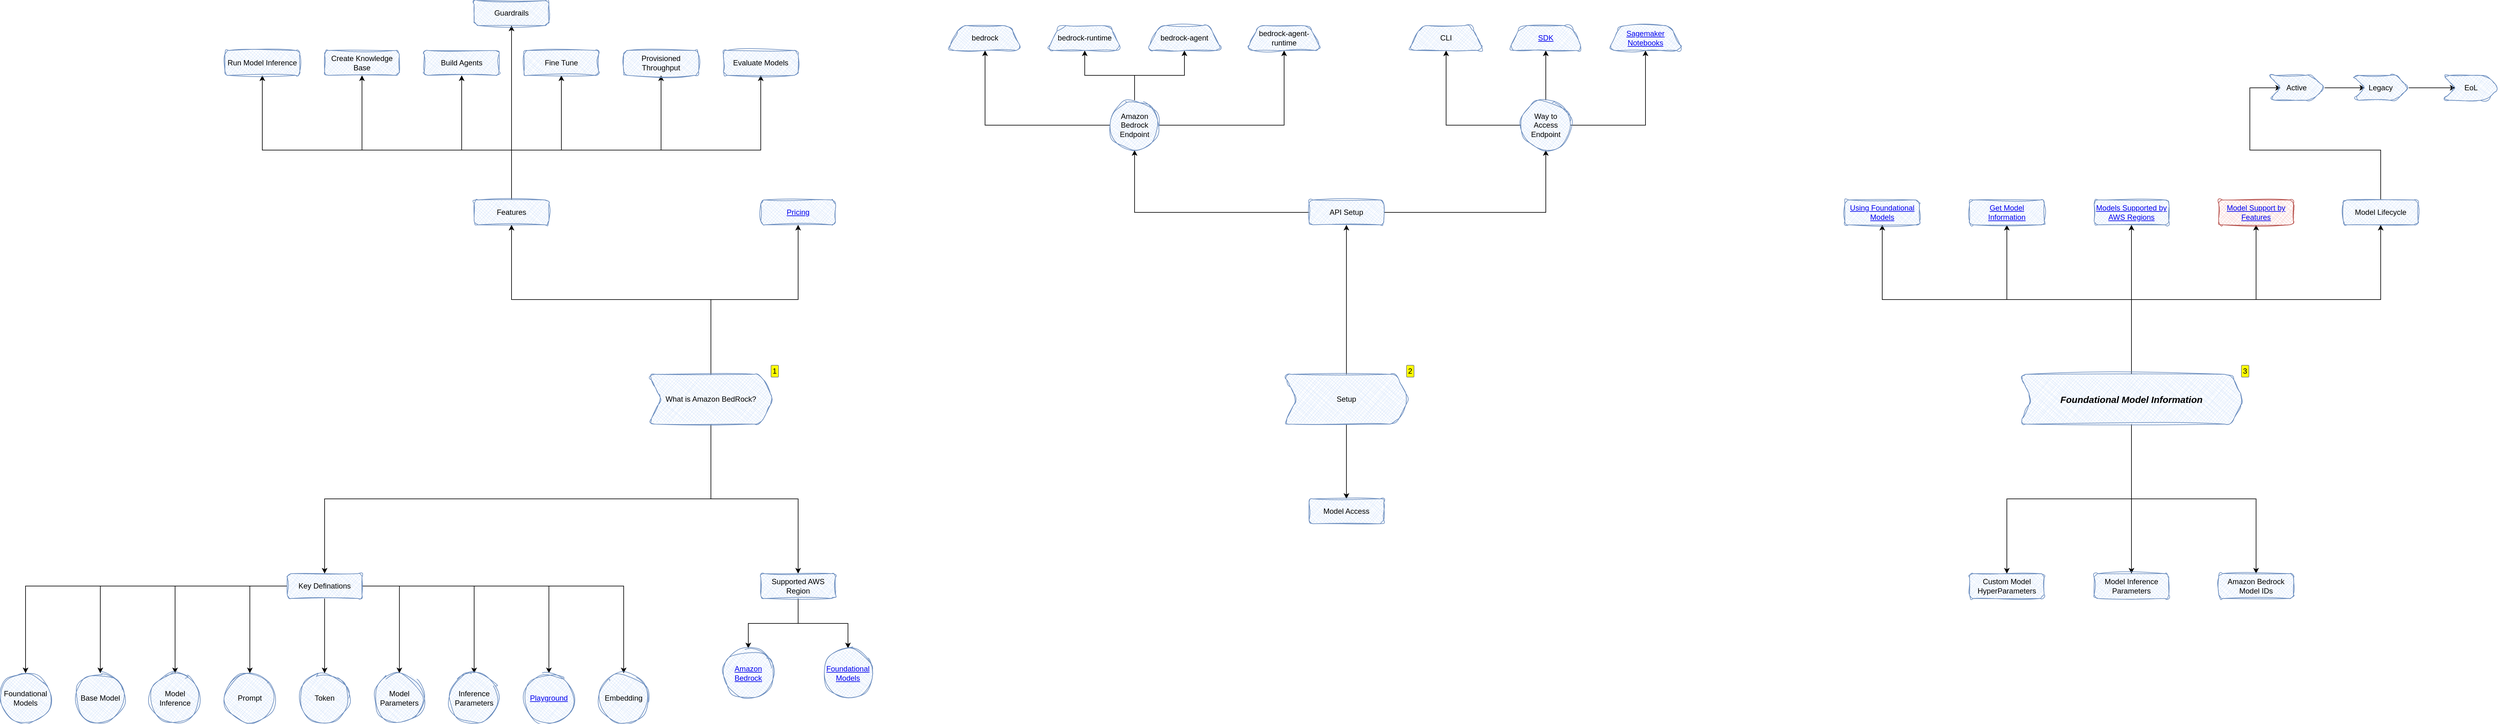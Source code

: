 <mxfile border="50" scale="3" compressed="false" locked="false" version="24.6.1" type="github">
  <diagram id="XDDI6lQXFnjoqCgmZGp5" name="Amazon Bedrock">
    <mxGraphModel dx="2983" dy="1960" grid="1" gridSize="10" guides="1" tooltips="1" connect="1" arrows="1" fold="1" page="1" pageScale="1" pageWidth="850" pageHeight="1100" math="0" shadow="0">
      <root>
        <mxCell id="0" />
        <mxCell id="1" parent="0" />
        <mxCell id="QQbbzArQkpCSjGnbr7T3-3" value="" style="edgeStyle=orthogonalEdgeStyle;rounded=0;hachureGap=4;orthogonalLoop=1;jettySize=auto;html=1;fontFamily=Architects Daughter;fontSource=https%3A%2F%2Ffonts.googleapis.com%2Fcss%3Ffamily%3DArchitects%2BDaughter;" edge="1" parent="1" source="QQbbzArQkpCSjGnbr7T3-1" target="QQbbzArQkpCSjGnbr7T3-2">
          <mxGeometry relative="1" as="geometry">
            <Array as="points">
              <mxPoint x="100" y="400" />
              <mxPoint x="-220" y="400" />
            </Array>
          </mxGeometry>
        </mxCell>
        <mxCell id="QQbbzArQkpCSjGnbr7T3-5" value="" style="edgeStyle=orthogonalEdgeStyle;shape=connector;rounded=0;hachureGap=4;orthogonalLoop=1;jettySize=auto;html=1;strokeColor=default;align=center;verticalAlign=middle;fontFamily=Architects Daughter;fontSource=https%3A%2F%2Ffonts.googleapis.com%2Fcss%3Ffamily%3DArchitects%2BDaughter;fontSize=11;fontColor=default;labelBackgroundColor=default;endArrow=classic;" edge="1" parent="1" source="QQbbzArQkpCSjGnbr7T3-1" target="QQbbzArQkpCSjGnbr7T3-4">
          <mxGeometry relative="1" as="geometry" />
        </mxCell>
        <mxCell id="QQbbzArQkpCSjGnbr7T3-7" value="" style="edgeStyle=orthogonalEdgeStyle;shape=connector;rounded=0;hachureGap=4;orthogonalLoop=1;jettySize=auto;html=1;strokeColor=default;align=center;verticalAlign=middle;fontFamily=Architects Daughter;fontSource=https%3A%2F%2Ffonts.googleapis.com%2Fcss%3Ffamily%3DArchitects%2BDaughter;fontSize=11;fontColor=default;labelBackgroundColor=default;endArrow=classic;" edge="1" parent="1" source="QQbbzArQkpCSjGnbr7T3-1" target="QQbbzArQkpCSjGnbr7T3-6">
          <mxGeometry relative="1" as="geometry">
            <Array as="points">
              <mxPoint x="100" y="720" />
              <mxPoint x="-520" y="720" />
            </Array>
          </mxGeometry>
        </mxCell>
        <mxCell id="QQbbzArQkpCSjGnbr7T3-9" value="" style="edgeStyle=orthogonalEdgeStyle;shape=connector;rounded=0;hachureGap=4;orthogonalLoop=1;jettySize=auto;html=1;strokeColor=default;align=center;verticalAlign=middle;fontFamily=Architects Daughter;fontSource=https%3A%2F%2Ffonts.googleapis.com%2Fcss%3Ffamily%3DArchitects%2BDaughter;fontSize=11;fontColor=default;labelBackgroundColor=default;endArrow=classic;" edge="1" parent="1" source="QQbbzArQkpCSjGnbr7T3-1" target="QQbbzArQkpCSjGnbr7T3-8">
          <mxGeometry relative="1" as="geometry" />
        </mxCell>
        <UserObject label="What is Amazon BedRock?" tooltip="Amazon Bedrock is a fully managed service that makes high-performing foundation models (FMs) from leading AI startups and Amazon available for your use through a unified API. You can choose from a wide range of foundation models to find the model that is best suited for your use case. Amazon Bedrock also offers a broad set of capabilities to build generative AI applications with security, privacy, and responsible AI. Using Amazon Bedrock, you can easily experiment with and evaluate top foundation models for your use cases, privately customize them with your data using techniques such as fine-tuning and Retrieval Augmented Generation (RAG), and build agents that execute tasks using your enterprise systems and data sources.&#xa;&#xa;With Amazon Bedrock&#39;s serverless experience, you can get started quickly, privately customize foundation models with your own data, and easily and securely integrate and deploy them into your applications using AWS tools without having to manage any infrastructure." id="QQbbzArQkpCSjGnbr7T3-1">
          <mxCell style="shape=step;perimeter=stepPerimeter;whiteSpace=wrap;html=1;fixedSize=1;sketch=1;curveFitting=1;jiggle=2;shadow=0;rounded=1;fillStyle=cross-hatch;fillColor=#dae8fc;strokeColor=#6c8ebf;treeFolding=1;treeMoving=1;enumerate=1;" vertex="1" parent="1">
            <mxGeometry y="520" width="200" height="80" as="geometry" />
          </mxCell>
        </UserObject>
        <mxCell id="QQbbzArQkpCSjGnbr7T3-16" style="edgeStyle=orthogonalEdgeStyle;shape=connector;rounded=0;hachureGap=4;orthogonalLoop=1;jettySize=auto;html=1;entryX=0.5;entryY=1;entryDx=0;entryDy=0;strokeColor=default;align=center;verticalAlign=middle;fontFamily=Architects Daughter;fontSource=https%3A%2F%2Ffonts.googleapis.com%2Fcss%3Ffamily%3DArchitects%2BDaughter;fontSize=11;fontColor=default;labelBackgroundColor=default;endArrow=classic;" edge="1" parent="1" source="QQbbzArQkpCSjGnbr7T3-2" target="QQbbzArQkpCSjGnbr7T3-13">
          <mxGeometry relative="1" as="geometry">
            <Array as="points">
              <mxPoint x="-220" y="160" />
              <mxPoint x="-140" y="160" />
            </Array>
          </mxGeometry>
        </mxCell>
        <mxCell id="QQbbzArQkpCSjGnbr7T3-17" style="edgeStyle=orthogonalEdgeStyle;shape=connector;rounded=0;hachureGap=4;orthogonalLoop=1;jettySize=auto;html=1;strokeColor=default;align=center;verticalAlign=middle;fontFamily=Architects Daughter;fontSource=https%3A%2F%2Ffonts.googleapis.com%2Fcss%3Ffamily%3DArchitects%2BDaughter;fontSize=11;fontColor=default;labelBackgroundColor=default;endArrow=classic;" edge="1" parent="1" source="QQbbzArQkpCSjGnbr7T3-2" target="QQbbzArQkpCSjGnbr7T3-14">
          <mxGeometry relative="1" as="geometry">
            <Array as="points">
              <mxPoint x="-220" y="160" />
              <mxPoint x="20" y="160" />
            </Array>
          </mxGeometry>
        </mxCell>
        <mxCell id="QQbbzArQkpCSjGnbr7T3-19" style="edgeStyle=orthogonalEdgeStyle;shape=connector;rounded=0;hachureGap=4;orthogonalLoop=1;jettySize=auto;html=1;strokeColor=default;align=center;verticalAlign=middle;fontFamily=Architects Daughter;fontSource=https%3A%2F%2Ffonts.googleapis.com%2Fcss%3Ffamily%3DArchitects%2BDaughter;fontSize=11;fontColor=default;labelBackgroundColor=default;endArrow=classic;" edge="1" parent="1" source="QQbbzArQkpCSjGnbr7T3-2" target="QQbbzArQkpCSjGnbr7T3-18">
          <mxGeometry relative="1" as="geometry">
            <Array as="points">
              <mxPoint x="-220" y="160" />
              <mxPoint x="180" y="160" />
            </Array>
          </mxGeometry>
        </mxCell>
        <mxCell id="QQbbzArQkpCSjGnbr7T3-21" style="edgeStyle=orthogonalEdgeStyle;shape=connector;rounded=0;hachureGap=4;orthogonalLoop=1;jettySize=auto;html=1;entryX=0.5;entryY=1;entryDx=0;entryDy=0;strokeColor=default;align=center;verticalAlign=middle;fontFamily=Architects Daughter;fontSource=https%3A%2F%2Ffonts.googleapis.com%2Fcss%3Ffamily%3DArchitects%2BDaughter;fontSize=11;fontColor=default;labelBackgroundColor=default;endArrow=classic;" edge="1" parent="1" source="QQbbzArQkpCSjGnbr7T3-2" target="QQbbzArQkpCSjGnbr7T3-20">
          <mxGeometry relative="1" as="geometry">
            <Array as="points">
              <mxPoint x="-220" y="160" />
              <mxPoint x="-620" y="160" />
            </Array>
          </mxGeometry>
        </mxCell>
        <mxCell id="QQbbzArQkpCSjGnbr7T3-22" style="edgeStyle=orthogonalEdgeStyle;shape=connector;rounded=0;hachureGap=4;orthogonalLoop=1;jettySize=auto;html=1;entryX=0.5;entryY=1;entryDx=0;entryDy=0;strokeColor=default;align=center;verticalAlign=middle;fontFamily=Architects Daughter;fontSource=https%3A%2F%2Ffonts.googleapis.com%2Fcss%3Ffamily%3DArchitects%2BDaughter;fontSize=11;fontColor=default;labelBackgroundColor=default;endArrow=classic;" edge="1" parent="1" source="QQbbzArQkpCSjGnbr7T3-2" target="QQbbzArQkpCSjGnbr7T3-12">
          <mxGeometry relative="1" as="geometry">
            <Array as="points">
              <mxPoint x="-220" y="160" />
              <mxPoint x="-300" y="160" />
            </Array>
          </mxGeometry>
        </mxCell>
        <mxCell id="QQbbzArQkpCSjGnbr7T3-23" style="edgeStyle=orthogonalEdgeStyle;shape=connector;rounded=0;hachureGap=4;orthogonalLoop=1;jettySize=auto;html=1;entryX=0.5;entryY=1;entryDx=0;entryDy=0;strokeColor=default;align=center;verticalAlign=middle;fontFamily=Architects Daughter;fontSource=https%3A%2F%2Ffonts.googleapis.com%2Fcss%3Ffamily%3DArchitects%2BDaughter;fontSize=11;fontColor=default;labelBackgroundColor=default;endArrow=classic;" edge="1" parent="1" source="QQbbzArQkpCSjGnbr7T3-2" target="QQbbzArQkpCSjGnbr7T3-10">
          <mxGeometry relative="1" as="geometry">
            <Array as="points">
              <mxPoint x="-220" y="160" />
              <mxPoint x="-460" y="160" />
            </Array>
          </mxGeometry>
        </mxCell>
        <mxCell id="QQbbzArQkpCSjGnbr7T3-25" value="" style="edgeStyle=orthogonalEdgeStyle;shape=connector;rounded=0;hachureGap=4;orthogonalLoop=1;jettySize=auto;html=1;strokeColor=default;align=center;verticalAlign=middle;fontFamily=Architects Daughter;fontSource=https%3A%2F%2Ffonts.googleapis.com%2Fcss%3Ffamily%3DArchitects%2BDaughter;fontSize=11;fontColor=default;labelBackgroundColor=default;endArrow=classic;" edge="1" parent="1" source="QQbbzArQkpCSjGnbr7T3-2" target="QQbbzArQkpCSjGnbr7T3-24">
          <mxGeometry relative="1" as="geometry" />
        </mxCell>
        <mxCell id="QQbbzArQkpCSjGnbr7T3-2" value="Features" style="whiteSpace=wrap;html=1;fillColor=#dae8fc;strokeColor=#6c8ebf;sketch=1;curveFitting=1;jiggle=2;shadow=0;rounded=1;fillStyle=cross-hatch;" vertex="1" parent="1">
          <mxGeometry x="-280" y="240" width="120" height="40" as="geometry" />
        </mxCell>
        <UserObject label="&lt;a href=&quot;https://aws.amazon.com/bedrock/pricing&quot;&gt;Pricing&lt;/a&gt;" tooltip="With Amazon Bedrock, you pay to run inference on any of the third-party foundation models. Pricing is based on the volume of input tokens and output tokens, and on whether you have purchased provisioned throughput for the model. For more information, see the Model providers page in the Amazon Bedrock console. For each model, pricing is listed following the model version. For more information about purchasing Provisioned Throughput, see Provisioned Throughput for Amazon Bedrock." id="QQbbzArQkpCSjGnbr7T3-4">
          <mxCell style="whiteSpace=wrap;html=1;fillColor=#dae8fc;strokeColor=#6c8ebf;sketch=1;curveFitting=1;jiggle=2;shadow=0;rounded=1;fillStyle=cross-hatch;" vertex="1" parent="1">
            <mxGeometry x="180" y="240" width="120" height="40" as="geometry" />
          </mxCell>
        </UserObject>
        <mxCell id="cnEi_GldgaMHaCoD5AnP-6" value="" style="edgeStyle=orthogonalEdgeStyle;shape=connector;rounded=0;hachureGap=4;orthogonalLoop=1;jettySize=auto;html=1;strokeColor=default;align=center;verticalAlign=middle;fontFamily=Architects Daughter;fontSource=https%3A%2F%2Ffonts.googleapis.com%2Fcss%3Ffamily%3DArchitects%2BDaughter;fontSize=11;fontColor=default;labelBackgroundColor=default;endArrow=classic;" edge="1" parent="1" source="QQbbzArQkpCSjGnbr7T3-6" target="cnEi_GldgaMHaCoD5AnP-5">
          <mxGeometry relative="1" as="geometry" />
        </mxCell>
        <mxCell id="cnEi_GldgaMHaCoD5AnP-15" style="edgeStyle=orthogonalEdgeStyle;shape=connector;rounded=0;hachureGap=4;orthogonalLoop=1;jettySize=auto;html=1;strokeColor=default;align=center;verticalAlign=middle;fontFamily=Architects Daughter;fontSource=https%3A%2F%2Ffonts.googleapis.com%2Fcss%3Ffamily%3DArchitects%2BDaughter;fontSize=11;fontColor=default;labelBackgroundColor=default;endArrow=classic;" edge="1" parent="1" source="QQbbzArQkpCSjGnbr7T3-6" target="cnEi_GldgaMHaCoD5AnP-10">
          <mxGeometry relative="1" as="geometry" />
        </mxCell>
        <mxCell id="cnEi_GldgaMHaCoD5AnP-16" style="edgeStyle=orthogonalEdgeStyle;shape=connector;rounded=0;hachureGap=4;orthogonalLoop=1;jettySize=auto;html=1;entryX=0.5;entryY=0;entryDx=0;entryDy=0;strokeColor=default;align=center;verticalAlign=middle;fontFamily=Architects Daughter;fontSource=https%3A%2F%2Ffonts.googleapis.com%2Fcss%3Ffamily%3DArchitects%2BDaughter;fontSize=11;fontColor=default;labelBackgroundColor=default;endArrow=classic;" edge="1" parent="1" source="QQbbzArQkpCSjGnbr7T3-6" target="cnEi_GldgaMHaCoD5AnP-13">
          <mxGeometry relative="1" as="geometry" />
        </mxCell>
        <mxCell id="cnEi_GldgaMHaCoD5AnP-17" style="edgeStyle=orthogonalEdgeStyle;shape=connector;rounded=0;hachureGap=4;orthogonalLoop=1;jettySize=auto;html=1;entryX=0.5;entryY=0;entryDx=0;entryDy=0;strokeColor=default;align=center;verticalAlign=middle;fontFamily=Architects Daughter;fontSource=https%3A%2F%2Ffonts.googleapis.com%2Fcss%3Ffamily%3DArchitects%2BDaughter;fontSize=11;fontColor=default;labelBackgroundColor=default;endArrow=classic;" edge="1" parent="1" source="QQbbzArQkpCSjGnbr7T3-6" target="cnEi_GldgaMHaCoD5AnP-12">
          <mxGeometry relative="1" as="geometry" />
        </mxCell>
        <mxCell id="cnEi_GldgaMHaCoD5AnP-18" style="edgeStyle=orthogonalEdgeStyle;shape=connector;rounded=0;hachureGap=4;orthogonalLoop=1;jettySize=auto;html=1;entryX=0.5;entryY=0;entryDx=0;entryDy=0;strokeColor=default;align=center;verticalAlign=middle;fontFamily=Architects Daughter;fontSource=https%3A%2F%2Ffonts.googleapis.com%2Fcss%3Ffamily%3DArchitects%2BDaughter;fontSize=11;fontColor=default;labelBackgroundColor=default;endArrow=classic;" edge="1" parent="1" source="QQbbzArQkpCSjGnbr7T3-6" target="cnEi_GldgaMHaCoD5AnP-11">
          <mxGeometry relative="1" as="geometry" />
        </mxCell>
        <mxCell id="cnEi_GldgaMHaCoD5AnP-19" style="edgeStyle=orthogonalEdgeStyle;shape=connector;rounded=0;hachureGap=4;orthogonalLoop=1;jettySize=auto;html=1;strokeColor=default;align=center;verticalAlign=middle;fontFamily=Architects Daughter;fontSource=https%3A%2F%2Ffonts.googleapis.com%2Fcss%3Ffamily%3DArchitects%2BDaughter;fontSize=11;fontColor=default;labelBackgroundColor=default;endArrow=classic;" edge="1" parent="1" source="QQbbzArQkpCSjGnbr7T3-6" target="cnEi_GldgaMHaCoD5AnP-9">
          <mxGeometry relative="1" as="geometry" />
        </mxCell>
        <mxCell id="cnEi_GldgaMHaCoD5AnP-20" style="edgeStyle=orthogonalEdgeStyle;shape=connector;rounded=0;hachureGap=4;orthogonalLoop=1;jettySize=auto;html=1;entryX=0.5;entryY=0;entryDx=0;entryDy=0;strokeColor=default;align=center;verticalAlign=middle;fontFamily=Architects Daughter;fontSource=https%3A%2F%2Ffonts.googleapis.com%2Fcss%3Ffamily%3DArchitects%2BDaughter;fontSize=11;fontColor=default;labelBackgroundColor=default;endArrow=classic;" edge="1" parent="1" source="QQbbzArQkpCSjGnbr7T3-6" target="cnEi_GldgaMHaCoD5AnP-8">
          <mxGeometry relative="1" as="geometry" />
        </mxCell>
        <mxCell id="cnEi_GldgaMHaCoD5AnP-21" style="edgeStyle=orthogonalEdgeStyle;shape=connector;rounded=0;hachureGap=4;orthogonalLoop=1;jettySize=auto;html=1;strokeColor=default;align=center;verticalAlign=middle;fontFamily=Architects Daughter;fontSource=https%3A%2F%2Ffonts.googleapis.com%2Fcss%3Ffamily%3DArchitects%2BDaughter;fontSize=11;fontColor=default;labelBackgroundColor=default;endArrow=classic;" edge="1" parent="1" source="QQbbzArQkpCSjGnbr7T3-6" target="cnEi_GldgaMHaCoD5AnP-7">
          <mxGeometry relative="1" as="geometry" />
        </mxCell>
        <mxCell id="cnEi_GldgaMHaCoD5AnP-22" style="edgeStyle=orthogonalEdgeStyle;shape=connector;rounded=0;hachureGap=4;orthogonalLoop=1;jettySize=auto;html=1;entryX=0.5;entryY=0;entryDx=0;entryDy=0;strokeColor=default;align=center;verticalAlign=middle;fontFamily=Architects Daughter;fontSource=https%3A%2F%2Ffonts.googleapis.com%2Fcss%3Ffamily%3DArchitects%2BDaughter;fontSize=11;fontColor=default;labelBackgroundColor=default;endArrow=classic;" edge="1" parent="1" source="QQbbzArQkpCSjGnbr7T3-6" target="cnEi_GldgaMHaCoD5AnP-14">
          <mxGeometry relative="1" as="geometry" />
        </mxCell>
        <mxCell id="QQbbzArQkpCSjGnbr7T3-6" value="Key Definations" style="whiteSpace=wrap;html=1;fillColor=#dae8fc;strokeColor=#6c8ebf;sketch=1;curveFitting=1;jiggle=2;shadow=0;rounded=1;fillStyle=cross-hatch;" vertex="1" parent="1">
          <mxGeometry x="-580" y="840" width="120" height="40" as="geometry" />
        </mxCell>
        <mxCell id="cnEi_GldgaMHaCoD5AnP-2" value="" style="edgeStyle=orthogonalEdgeStyle;shape=connector;rounded=0;hachureGap=4;orthogonalLoop=1;jettySize=auto;html=1;strokeColor=default;align=center;verticalAlign=middle;fontFamily=Architects Daughter;fontSource=https%3A%2F%2Ffonts.googleapis.com%2Fcss%3Ffamily%3DArchitects%2BDaughter;fontSize=11;fontColor=default;labelBackgroundColor=default;endArrow=classic;" edge="1" parent="1" source="QQbbzArQkpCSjGnbr7T3-8" target="cnEi_GldgaMHaCoD5AnP-1">
          <mxGeometry relative="1" as="geometry" />
        </mxCell>
        <mxCell id="cnEi_GldgaMHaCoD5AnP-4" value="" style="edgeStyle=orthogonalEdgeStyle;shape=connector;rounded=0;hachureGap=4;orthogonalLoop=1;jettySize=auto;html=1;strokeColor=default;align=center;verticalAlign=middle;fontFamily=Architects Daughter;fontSource=https%3A%2F%2Ffonts.googleapis.com%2Fcss%3Ffamily%3DArchitects%2BDaughter;fontSize=11;fontColor=default;labelBackgroundColor=default;endArrow=classic;" edge="1" parent="1" source="QQbbzArQkpCSjGnbr7T3-8" target="cnEi_GldgaMHaCoD5AnP-3">
          <mxGeometry relative="1" as="geometry" />
        </mxCell>
        <mxCell id="QQbbzArQkpCSjGnbr7T3-8" value="Supported AWS Region" style="whiteSpace=wrap;html=1;fillColor=#dae8fc;strokeColor=#6c8ebf;sketch=1;curveFitting=1;jiggle=2;shadow=0;rounded=1;fillStyle=cross-hatch;" vertex="1" parent="1">
          <mxGeometry x="180" y="840" width="120" height="40" as="geometry" />
        </mxCell>
        <UserObject label="Create Knowledge Base" tooltip="Augment response generation with information from your data sources – Create knowledge bases by uploading data sources to be queried in order to augment a foundation model&#39;s generation of responses." id="QQbbzArQkpCSjGnbr7T3-10">
          <mxCell style="whiteSpace=wrap;html=1;fillColor=#dae8fc;strokeColor=#6c8ebf;sketch=1;curveFitting=1;jiggle=2;shadow=0;rounded=1;fillStyle=cross-hatch;" vertex="1" parent="1">
            <mxGeometry x="-520" width="120" height="40" as="geometry" />
          </mxCell>
        </UserObject>
        <UserObject label="Build Agents" tooltip="Create applications that reason through how to help a customer – Build agents that use foundation models, make API calls, and (optionally) query knowledge bases in order to reason through and carry out tasks for your customers.&#xa;" id="QQbbzArQkpCSjGnbr7T3-12">
          <mxCell style="whiteSpace=wrap;html=1;fillColor=#dae8fc;strokeColor=#6c8ebf;sketch=1;curveFitting=1;jiggle=2;shadow=0;rounded=1;fillStyle=cross-hatch;" vertex="1" parent="1">
            <mxGeometry x="-360" width="120" height="40" as="geometry" />
          </mxCell>
        </UserObject>
        <UserObject label="Fine Tune" tooltip="&#xa;&#xa;Adapt models to specific tasks and domains with training data – Customize an Amazon Bedrock foundation model by providing training data for fine-tuning or continued-pretraining in order to adjust a model&#39;s parameters and improve its performance on specific tasks or in certain domains.&#xa;" id="QQbbzArQkpCSjGnbr7T3-13">
          <mxCell style="whiteSpace=wrap;html=1;fillColor=#dae8fc;strokeColor=#6c8ebf;sketch=1;curveFitting=1;jiggle=2;shadow=0;rounded=1;fillStyle=cross-hatch;" vertex="1" parent="1">
            <mxGeometry x="-200" width="120" height="40" as="geometry" />
          </mxCell>
        </UserObject>
        <UserObject label="Provisioned Throughput" tooltip="Improve your FM-based application&#39;s efficiency and output – Purchase Provisioned Throughput for a foundation model in order to run inference on models more efficiently and at discounted rates." id="QQbbzArQkpCSjGnbr7T3-14">
          <mxCell style="whiteSpace=wrap;html=1;fillColor=#dae8fc;strokeColor=#6c8ebf;sketch=1;curveFitting=1;jiggle=2;shadow=0;rounded=1;fillStyle=cross-hatch;" vertex="1" parent="1">
            <mxGeometry x="-40" width="120" height="40" as="geometry" />
          </mxCell>
        </UserObject>
        <UserObject label="Evaluate Models" tooltip="Determine the best model for your use case – Evaluate outputs of different models with built-in or custom prompt datasets to determine the model that is best suited for your application." id="QQbbzArQkpCSjGnbr7T3-18">
          <mxCell style="whiteSpace=wrap;html=1;fillColor=#dae8fc;strokeColor=#6c8ebf;sketch=1;curveFitting=1;jiggle=2;shadow=0;rounded=1;fillStyle=cross-hatch;" vertex="1" parent="1">
            <mxGeometry x="120" width="120" height="40" as="geometry" />
          </mxCell>
        </UserObject>
        <UserObject label="Run Model Inference" tooltip="&#xa;&#xa;Experiment with prompts and configurations – Run model inference by sending prompts using different configurations and foundation models to generate responses. You can use the API or the text, image, and chat playgrounds in the console to experiment in a graphical interface. When you&#39;re ready, set up your application to make requests to the InvokeModel APIs.&#xa;" id="QQbbzArQkpCSjGnbr7T3-20">
          <mxCell style="whiteSpace=wrap;html=1;fillColor=#dae8fc;strokeColor=#6c8ebf;sketch=1;curveFitting=1;jiggle=2;shadow=0;rounded=1;fillStyle=cross-hatch;" vertex="1" parent="1">
            <mxGeometry x="-680" width="120" height="40" as="geometry" />
          </mxCell>
        </UserObject>
        <UserObject label="Guardrails" tooltip="Prevent inappropriate or unwanted content – Use guardrails to implement safeguards for your generative AI applications.&#xa;" id="QQbbzArQkpCSjGnbr7T3-24">
          <mxCell style="whiteSpace=wrap;html=1;fillColor=#dae8fc;strokeColor=#6c8ebf;sketch=1;curveFitting=1;jiggle=2;shadow=0;rounded=1;fillStyle=cross-hatch;" vertex="1" parent="1">
            <mxGeometry x="-280" y="-80" width="120" height="40" as="geometry" />
          </mxCell>
        </UserObject>
        <mxCell id="cnEi_GldgaMHaCoD5AnP-1" value="&lt;a href=&quot;https://docs.aws.amazon.com/bedrock/latest/userguide/models-regions.html&quot;&gt;Foundational Models&lt;/a&gt;" style="ellipse;whiteSpace=wrap;html=1;fillColor=#dae8fc;strokeColor=#6c8ebf;sketch=1;curveFitting=1;jiggle=2;shadow=0;rounded=1;fillStyle=cross-hatch;" vertex="1" parent="1">
          <mxGeometry x="280" y="960" width="80" height="80" as="geometry" />
        </mxCell>
        <mxCell id="cnEi_GldgaMHaCoD5AnP-3" value="&lt;a href=&quot;https://docs.aws.amazon.com/general/latest/gr/bedrock.html#bedrock_region&quot;&gt;Amazon Bedrock&lt;/a&gt;" style="ellipse;whiteSpace=wrap;html=1;fillColor=#dae8fc;strokeColor=#6c8ebf;sketch=1;curveFitting=1;jiggle=2;shadow=0;rounded=1;fillStyle=cross-hatch;" vertex="1" parent="1">
          <mxGeometry x="120" y="960" width="80" height="80" as="geometry" />
        </mxCell>
        <UserObject label="Foundational Models" tooltip="Foundation model (FM) – An AI model with a large number of parameters and trained on a massive amount of diverse data. A foundation model can generate a variety of responses for a wide range of use cases. Foundation models can generate text or image, and can also convert input into embeddings. Before you can use an Amazon Bedrock foundation model, you must request access. For more information about foundation models, see Supported foundation models in Amazon Bedrock.&#xa;" id="cnEi_GldgaMHaCoD5AnP-5">
          <mxCell style="ellipse;whiteSpace=wrap;html=1;fillColor=#dae8fc;strokeColor=#6c8ebf;sketch=1;curveFitting=1;jiggle=2;shadow=0;rounded=1;fillStyle=cross-hatch;" vertex="1" parent="1">
            <mxGeometry x="-1040" y="1000" width="80" height="80" as="geometry" />
          </mxCell>
        </UserObject>
        <UserObject label="&lt;a href=&quot;https://docs.aws.amazon.com/bedrock/latest/userguide/playgrounds.html&quot;&gt;Playground&lt;/a&gt;" tooltip="Playground – A user-friendly graphical interface in the AWS Management Console in which you can experiment with running model inference to familiarize yourself with Amazon Bedrock. Use the playground to test out the effects of different models, configurations, and inference parameters on the responses generated for different prompts that you enter." id="cnEi_GldgaMHaCoD5AnP-7">
          <mxCell style="ellipse;whiteSpace=wrap;html=1;fillColor=#dae8fc;strokeColor=#6c8ebf;sketch=1;curveFitting=1;jiggle=2;shadow=0;rounded=1;fillStyle=cross-hatch;" vertex="1" parent="1">
            <mxGeometry x="-200" y="1000" width="80" height="80" as="geometry" />
          </mxCell>
        </UserObject>
        <UserObject label="Inference Parameters" tooltip="Inference parameters – Values that can be adjusted during model inference to influence a response. Inference parameters can affect how varied responses are and can also limit the length of a response or the occurrence of specified sequences. " id="cnEi_GldgaMHaCoD5AnP-8">
          <mxCell style="ellipse;whiteSpace=wrap;html=1;fillColor=#dae8fc;strokeColor=#6c8ebf;sketch=1;curveFitting=1;jiggle=2;shadow=0;rounded=1;fillStyle=cross-hatch;" vertex="1" parent="1">
            <mxGeometry x="-320" y="1000" width="80" height="80" as="geometry" />
          </mxCell>
        </UserObject>
        <UserObject label="Model Parameters" tooltip="Model parameters – Values that define a model and its behavior in interpreting input and generating responses. Model parameters are controlled and updated by providers. You can also update model parameters to create a new model through the process of model customization." id="cnEi_GldgaMHaCoD5AnP-9">
          <mxCell style="ellipse;whiteSpace=wrap;html=1;fillColor=#dae8fc;strokeColor=#6c8ebf;sketch=1;curveFitting=1;jiggle=2;shadow=0;rounded=1;fillStyle=cross-hatch;" vertex="1" parent="1">
            <mxGeometry x="-440" y="1000" width="80" height="80" as="geometry" />
          </mxCell>
        </UserObject>
        <UserObject label="Token" tooltip="Token – A sequence of characters that a model can interpret or predict as a single unit of meaning. For example, with text models, a token could correspond not just to a word, but also to a part of a word with grammatical meaning (such as &quot;-ed&quot;), a punctuation mark (such as &quot;?&quot;), or a common phrase (such as &quot;a lot&quot;)." id="cnEi_GldgaMHaCoD5AnP-10">
          <mxCell style="ellipse;whiteSpace=wrap;html=1;fillColor=#dae8fc;strokeColor=#6c8ebf;sketch=1;curveFitting=1;jiggle=2;shadow=0;rounded=1;fillStyle=cross-hatch;" vertex="1" parent="1">
            <mxGeometry x="-560" y="1000" width="80" height="80" as="geometry" />
          </mxCell>
        </UserObject>
        <UserObject label="Base Model" tooltip="Base model – A foundation model that is packaged by a provider and ready to use. Amazon Bedrock offers a variety of industry-leading foundation models from leading providers. " id="cnEi_GldgaMHaCoD5AnP-11">
          <mxCell style="ellipse;whiteSpace=wrap;html=1;fillColor=#dae8fc;strokeColor=#6c8ebf;sketch=1;curveFitting=1;jiggle=2;shadow=0;rounded=1;fillStyle=cross-hatch;" vertex="1" parent="1">
            <mxGeometry x="-920" y="1000" width="80" height="80" as="geometry" />
          </mxCell>
        </UserObject>
        <UserObject label="Model Inference" tooltip="Model inference – The process of a foundation model generating an output (response) from a given input (prompt)." id="cnEi_GldgaMHaCoD5AnP-12">
          <mxCell style="ellipse;whiteSpace=wrap;html=1;fillColor=#dae8fc;strokeColor=#6c8ebf;sketch=1;curveFitting=1;jiggle=2;shadow=0;rounded=1;fillStyle=cross-hatch;" vertex="1" parent="1">
            <mxGeometry x="-800" y="1000" width="80" height="80" as="geometry" />
          </mxCell>
        </UserObject>
        <UserObject label="Prompt" tooltip="Prompt – An input provided to a model to guide it to generate an appropriate response or output for the input. For example, a text prompt can consist of a single line for the model to respond to, or it can detail instructions or a task for the model to perform. The prompt can contain the context of the task, examples of outputs, or text for a model to use in its response. Prompts can be used to carry out tasks such as classification, question answering, code generation, creative writing, and more." id="cnEi_GldgaMHaCoD5AnP-13">
          <mxCell style="ellipse;whiteSpace=wrap;html=1;fillColor=#dae8fc;strokeColor=#6c8ebf;sketch=1;curveFitting=1;jiggle=2;shadow=0;rounded=1;fillStyle=cross-hatch;" vertex="1" parent="1">
            <mxGeometry x="-680" y="1000" width="80" height="80" as="geometry" />
          </mxCell>
        </UserObject>
        <UserObject label="Embedding" tooltip="Embedding – The process of condensing information by transforming input into a vector of numerical values, known as the embeddings, in order to compare the similarity between different objects by using a shared numerical representation. For example, sentences can be compared to determine the similarity in meaning, images can be compared to determine visual similarity, or text and image can be compared to see if they&#39;re relevant to each other. You can also combine text and image inputs into an averaged embeddings vector if it&#39;s relevant to your use case. " id="cnEi_GldgaMHaCoD5AnP-14">
          <mxCell style="ellipse;whiteSpace=wrap;html=1;fillColor=#dae8fc;strokeColor=#6c8ebf;sketch=1;curveFitting=1;jiggle=2;shadow=0;rounded=1;fillStyle=cross-hatch;" vertex="1" parent="1">
            <mxGeometry x="-80" y="1000" width="80" height="80" as="geometry" />
          </mxCell>
        </UserObject>
        <mxCell id="cnEi_GldgaMHaCoD5AnP-27" value="" style="edgeStyle=orthogonalEdgeStyle;shape=connector;rounded=0;hachureGap=4;orthogonalLoop=1;jettySize=auto;html=1;strokeColor=default;align=center;verticalAlign=middle;fontFamily=Architects Daughter;fontSource=https%3A%2F%2Ffonts.googleapis.com%2Fcss%3Ffamily%3DArchitects%2BDaughter;fontSize=11;fontColor=default;labelBackgroundColor=default;endArrow=classic;" edge="1" parent="1" source="cnEi_GldgaMHaCoD5AnP-23" target="cnEi_GldgaMHaCoD5AnP-26">
          <mxGeometry relative="1" as="geometry" />
        </mxCell>
        <mxCell id="cnEi_GldgaMHaCoD5AnP-46" style="edgeStyle=orthogonalEdgeStyle;shape=connector;rounded=0;hachureGap=4;orthogonalLoop=1;jettySize=auto;html=1;entryX=0.5;entryY=0;entryDx=0;entryDy=0;strokeColor=default;align=center;verticalAlign=middle;fontFamily=Architects Daughter;fontSource=https%3A%2F%2Ffonts.googleapis.com%2Fcss%3Ffamily%3DArchitects%2BDaughter;fontSize=11;fontColor=default;labelBackgroundColor=default;endArrow=classic;" edge="1" parent="1" source="cnEi_GldgaMHaCoD5AnP-23" target="cnEi_GldgaMHaCoD5AnP-24">
          <mxGeometry relative="1" as="geometry" />
        </mxCell>
        <UserObject label="Setup" tooltip="Amazon Bedrock is a fully managed service that makes high-performing foundation models (FMs) from leading AI startups and Amazon available for your use through a unified API. You can choose from a wide range of foundation models to find the model that is best suited for your use case. Amazon Bedrock also offers a broad set of capabilities to build generative AI applications with security, privacy, and responsible AI. Using Amazon Bedrock, you can easily experiment with and evaluate top foundation models for your use cases, privately customize them with your data using techniques such as fine-tuning and Retrieval Augmented Generation (RAG), and build agents that execute tasks using your enterprise systems and data sources.&#xa;&#xa;With Amazon Bedrock&#39;s serverless experience, you can get started quickly, privately customize foundation models with your own data, and easily and securely integrate and deploy them into your applications using AWS tools without having to manage any infrastructure." id="cnEi_GldgaMHaCoD5AnP-23">
          <mxCell style="shape=step;perimeter=stepPerimeter;whiteSpace=wrap;html=1;fixedSize=1;sketch=1;curveFitting=1;jiggle=2;shadow=0;rounded=1;fillStyle=cross-hatch;fillColor=#dae8fc;strokeColor=#6c8ebf;treeFolding=1;treeMoving=1;enumerate=1;" vertex="1" parent="1">
            <mxGeometry x="1020" y="520" width="200" height="80" as="geometry" />
          </mxCell>
        </UserObject>
        <mxCell id="cnEi_GldgaMHaCoD5AnP-24" value="Model Access" style="whiteSpace=wrap;html=1;fillColor=#dae8fc;strokeColor=#6c8ebf;sketch=1;curveFitting=1;jiggle=2;shadow=0;rounded=1;fillStyle=cross-hatch;" vertex="1" parent="1">
          <mxGeometry x="1060" y="720" width="120" height="40" as="geometry" />
        </mxCell>
        <mxCell id="cnEi_GldgaMHaCoD5AnP-29" value="" style="edgeStyle=orthogonalEdgeStyle;shape=connector;rounded=0;hachureGap=4;orthogonalLoop=1;jettySize=auto;html=1;strokeColor=default;align=center;verticalAlign=middle;fontFamily=Architects Daughter;fontSource=https%3A%2F%2Ffonts.googleapis.com%2Fcss%3Ffamily%3DArchitects%2BDaughter;fontSize=11;fontColor=default;labelBackgroundColor=default;endArrow=classic;" edge="1" parent="1" source="cnEi_GldgaMHaCoD5AnP-26" target="cnEi_GldgaMHaCoD5AnP-28">
          <mxGeometry relative="1" as="geometry">
            <Array as="points">
              <mxPoint x="780" y="260" />
            </Array>
          </mxGeometry>
        </mxCell>
        <mxCell id="cnEi_GldgaMHaCoD5AnP-39" value="" style="edgeStyle=orthogonalEdgeStyle;shape=connector;rounded=0;hachureGap=4;orthogonalLoop=1;jettySize=auto;html=1;strokeColor=default;align=center;verticalAlign=middle;fontFamily=Architects Daughter;fontSource=https%3A%2F%2Ffonts.googleapis.com%2Fcss%3Ffamily%3DArchitects%2BDaughter;fontSize=11;fontColor=default;labelBackgroundColor=default;endArrow=classic;" edge="1" parent="1" source="cnEi_GldgaMHaCoD5AnP-26" target="cnEi_GldgaMHaCoD5AnP-38">
          <mxGeometry relative="1" as="geometry" />
        </mxCell>
        <UserObject label="API Setup" tooltip="This section describes how to set up your environment to make Amazon Bedrock API calls and provides examples of common use-cases. You can access the Amazon Bedrock API using the AWS Command Line Interface (AWS CLI), an AWS SDK, or a SageMaker Notebook.&#xa;&#xa;Before you can access Amazon Bedrock APIs, you need to request access to the foundation models that you plan to use." id="cnEi_GldgaMHaCoD5AnP-26">
          <mxCell style="whiteSpace=wrap;html=1;fillColor=#dae8fc;strokeColor=#6c8ebf;sketch=1;curveFitting=1;jiggle=2;shadow=0;rounded=1;fillStyle=cross-hatch;" vertex="1" parent="1">
            <mxGeometry x="1060" y="240" width="120" height="40" as="geometry" />
          </mxCell>
        </UserObject>
        <mxCell id="cnEi_GldgaMHaCoD5AnP-31" value="" style="edgeStyle=orthogonalEdgeStyle;shape=connector;rounded=0;hachureGap=4;orthogonalLoop=1;jettySize=auto;html=1;strokeColor=default;align=center;verticalAlign=middle;fontFamily=Architects Daughter;fontSource=https%3A%2F%2Ffonts.googleapis.com%2Fcss%3Ffamily%3DArchitects%2BDaughter;fontSize=11;fontColor=default;labelBackgroundColor=default;endArrow=classic;" edge="1" parent="1" source="cnEi_GldgaMHaCoD5AnP-28" target="cnEi_GldgaMHaCoD5AnP-30">
          <mxGeometry relative="1" as="geometry" />
        </mxCell>
        <mxCell id="cnEi_GldgaMHaCoD5AnP-35" style="edgeStyle=orthogonalEdgeStyle;shape=connector;rounded=0;hachureGap=4;orthogonalLoop=1;jettySize=auto;html=1;entryX=0.5;entryY=1;entryDx=0;entryDy=0;strokeColor=default;align=center;verticalAlign=middle;fontFamily=Architects Daughter;fontSource=https%3A%2F%2Ffonts.googleapis.com%2Fcss%3Ffamily%3DArchitects%2BDaughter;fontSize=11;fontColor=default;labelBackgroundColor=default;endArrow=classic;" edge="1" parent="1" source="cnEi_GldgaMHaCoD5AnP-28" target="cnEi_GldgaMHaCoD5AnP-32">
          <mxGeometry relative="1" as="geometry" />
        </mxCell>
        <mxCell id="cnEi_GldgaMHaCoD5AnP-36" style="edgeStyle=orthogonalEdgeStyle;shape=connector;rounded=0;hachureGap=4;orthogonalLoop=1;jettySize=auto;html=1;entryX=0.5;entryY=1;entryDx=0;entryDy=0;strokeColor=default;align=center;verticalAlign=middle;fontFamily=Architects Daughter;fontSource=https%3A%2F%2Ffonts.googleapis.com%2Fcss%3Ffamily%3DArchitects%2BDaughter;fontSize=11;fontColor=default;labelBackgroundColor=default;endArrow=classic;" edge="1" parent="1" source="cnEi_GldgaMHaCoD5AnP-28" target="cnEi_GldgaMHaCoD5AnP-33">
          <mxGeometry relative="1" as="geometry" />
        </mxCell>
        <mxCell id="cnEi_GldgaMHaCoD5AnP-37" style="edgeStyle=orthogonalEdgeStyle;shape=connector;rounded=0;hachureGap=4;orthogonalLoop=1;jettySize=auto;html=1;entryX=0.5;entryY=1;entryDx=0;entryDy=0;strokeColor=default;align=center;verticalAlign=middle;fontFamily=Architects Daughter;fontSource=https%3A%2F%2Ffonts.googleapis.com%2Fcss%3Ffamily%3DArchitects%2BDaughter;fontSize=11;fontColor=default;labelBackgroundColor=default;endArrow=classic;" edge="1" parent="1" source="cnEi_GldgaMHaCoD5AnP-28" target="cnEi_GldgaMHaCoD5AnP-34">
          <mxGeometry relative="1" as="geometry" />
        </mxCell>
        <UserObject label="Amazon Bedrock Endpoint" tooltip="To connect programmatically to an AWS service, you use an endpoint. Refer to the Amazon Bedrock endpoints and quotas chapter in the AWS General Reference for information about the endpoints that you can use for Amazon Bedrock.&#xa;&#xa;Amazon Bedrock provides the following service endpoints.&#xa;&#xa;    bedrock – Contains control plane APIs for managing, training, and deploying models. For more information, see Amazon Bedrock Actions and Amazon Bedrock Data Types.&#xa;&#xa;    bedrock-runtime – Contains data plane APIs for making inference requests for models hosted in Amazon Bedrock. For more information, see Amazon Bedrock Runtime Actions and Amazon Bedrock Runtime Data Types.&#xa;&#xa;    bedrock-agent – Contains control plane APIs for creating and managing agents and knowledge bases. For more information, see Agents for Amazon Bedrock Actions and Agents for Amazon Bedrock Data Types.&#xa;&#xa;    bedrock-agent-runtime – Contains data plane APIs for invoking agents and querying knowledge bases. For more information, see Agents for Amazon Bedrock Runtime Actions and Agents for Amazon Bedrock Runtime Data Types.&#xa;" id="cnEi_GldgaMHaCoD5AnP-28">
          <mxCell style="ellipse;whiteSpace=wrap;html=1;fillColor=#dae8fc;strokeColor=#6c8ebf;sketch=1;curveFitting=1;jiggle=2;shadow=0;rounded=1;fillStyle=cross-hatch;" vertex="1" parent="1">
            <mxGeometry x="740" y="80" width="80" height="80" as="geometry" />
          </mxCell>
        </UserObject>
        <UserObject label="bedrock" tooltip="bedrock – Contains control plane APIs for managing, training, and deploying models. For more information, see Amazon Bedrock Actions and Amazon Bedrock Data Types.&#xa;" id="cnEi_GldgaMHaCoD5AnP-30">
          <mxCell style="shape=trapezoid;perimeter=trapezoidPerimeter;whiteSpace=wrap;html=1;fixedSize=1;fillColor=#dae8fc;strokeColor=#6c8ebf;sketch=1;curveFitting=1;jiggle=2;shadow=0;rounded=1;fillStyle=cross-hatch;" vertex="1" parent="1">
            <mxGeometry x="480" y="-40" width="120" height="40" as="geometry" />
          </mxCell>
        </UserObject>
        <UserObject label="bedrock-runtime" tooltip="bedrock-runtime – Contains data plane APIs for making inference requests for models hosted in Amazon Bedrock." id="cnEi_GldgaMHaCoD5AnP-32">
          <mxCell style="shape=trapezoid;perimeter=trapezoidPerimeter;whiteSpace=wrap;html=1;fixedSize=1;fillColor=#dae8fc;strokeColor=#6c8ebf;sketch=1;curveFitting=1;jiggle=2;shadow=0;rounded=1;fillStyle=cross-hatch;" vertex="1" parent="1">
            <mxGeometry x="640" y="-40" width="120" height="40" as="geometry" />
          </mxCell>
        </UserObject>
        <UserObject label="bedrock-agent" tooltip="bedrock-agent – Contains control plane APIs for creating and managing agents and knowledge bases." id="cnEi_GldgaMHaCoD5AnP-33">
          <mxCell style="shape=trapezoid;perimeter=trapezoidPerimeter;whiteSpace=wrap;html=1;fixedSize=1;fillColor=#dae8fc;strokeColor=#6c8ebf;sketch=1;curveFitting=1;jiggle=2;shadow=0;rounded=1;fillStyle=cross-hatch;" vertex="1" parent="1">
            <mxGeometry x="800" y="-40" width="120" height="40" as="geometry" />
          </mxCell>
        </UserObject>
        <UserObject label="bedrock-agent-runtime" tooltip="bedrock-agent-runtime – Contains data plane APIs for invoking agents and querying knowledge bases. " id="cnEi_GldgaMHaCoD5AnP-34">
          <mxCell style="shape=trapezoid;perimeter=trapezoidPerimeter;whiteSpace=wrap;html=1;fixedSize=1;fillColor=#dae8fc;strokeColor=#6c8ebf;sketch=1;curveFitting=1;jiggle=2;shadow=0;rounded=1;fillStyle=cross-hatch;" vertex="1" parent="1">
            <mxGeometry x="960" y="-40" width="120" height="40" as="geometry" />
          </mxCell>
        </UserObject>
        <mxCell id="cnEi_GldgaMHaCoD5AnP-41" value="" style="edgeStyle=orthogonalEdgeStyle;shape=connector;rounded=0;hachureGap=4;orthogonalLoop=1;jettySize=auto;html=1;strokeColor=default;align=center;verticalAlign=middle;fontFamily=Architects Daughter;fontSource=https%3A%2F%2Ffonts.googleapis.com%2Fcss%3Ffamily%3DArchitects%2BDaughter;fontSize=11;fontColor=default;labelBackgroundColor=default;endArrow=classic;" edge="1" parent="1" source="cnEi_GldgaMHaCoD5AnP-38" target="cnEi_GldgaMHaCoD5AnP-40">
          <mxGeometry relative="1" as="geometry" />
        </mxCell>
        <mxCell id="cnEi_GldgaMHaCoD5AnP-44" value="" style="edgeStyle=orthogonalEdgeStyle;shape=connector;rounded=0;hachureGap=4;orthogonalLoop=1;jettySize=auto;html=1;strokeColor=default;align=center;verticalAlign=middle;fontFamily=Architects Daughter;fontSource=https%3A%2F%2Ffonts.googleapis.com%2Fcss%3Ffamily%3DArchitects%2BDaughter;fontSize=11;fontColor=default;labelBackgroundColor=default;endArrow=classic;" edge="1" parent="1" source="cnEi_GldgaMHaCoD5AnP-38" target="cnEi_GldgaMHaCoD5AnP-42">
          <mxGeometry relative="1" as="geometry" />
        </mxCell>
        <mxCell id="cnEi_GldgaMHaCoD5AnP-45" style="edgeStyle=orthogonalEdgeStyle;shape=connector;rounded=0;hachureGap=4;orthogonalLoop=1;jettySize=auto;html=1;strokeColor=default;align=center;verticalAlign=middle;fontFamily=Architects Daughter;fontSource=https%3A%2F%2Ffonts.googleapis.com%2Fcss%3Ffamily%3DArchitects%2BDaughter;fontSize=11;fontColor=default;labelBackgroundColor=default;endArrow=classic;" edge="1" parent="1" source="cnEi_GldgaMHaCoD5AnP-38" target="cnEi_GldgaMHaCoD5AnP-43">
          <mxGeometry relative="1" as="geometry" />
        </mxCell>
        <mxCell id="cnEi_GldgaMHaCoD5AnP-38" value="Way to Access Endpoint" style="ellipse;whiteSpace=wrap;html=1;fillColor=#dae8fc;strokeColor=#6c8ebf;sketch=1;curveFitting=1;jiggle=2;shadow=0;rounded=1;fillStyle=cross-hatch;" vertex="1" parent="1">
          <mxGeometry x="1400" y="80" width="80" height="80" as="geometry" />
        </mxCell>
        <UserObject label="CLI" tooltip="If you plan to use the CLI, install and configure the AWS CLI by following the steps at Install or update the latest version of the AWS Command Line Interface User Guide.&#xa;&#xa;    Configure your AWS credentials using the aws configure CLI command by following the steps at Configure the AWS CLI.&#xa;&#xa;Refer to the following references for AWS CLI commands and operations:&#xa;&#xa;    Amazon Bedrock CLI commands&#xa;&#xa;    Amazon Bedrock Runtime CLI commands&#xa;&#xa;    Agents for Amazon Bedrock CLI commands&#xa;&#xa;    Agents for Amazon Bedrock Runtime CLI commands&#xa;" id="cnEi_GldgaMHaCoD5AnP-40">
          <mxCell style="shape=trapezoid;perimeter=trapezoidPerimeter;whiteSpace=wrap;html=1;fixedSize=1;fillColor=#dae8fc;strokeColor=#6c8ebf;sketch=1;curveFitting=1;jiggle=2;shadow=0;rounded=1;fillStyle=cross-hatch;" vertex="1" parent="1">
            <mxGeometry x="1220" y="-40" width="120" height="40" as="geometry" />
          </mxCell>
        </UserObject>
        <UserObject label="&lt;a href=&quot;https://docs.aws.amazon.com/bedrock/latest/userguide/api-setup.html#api-sdk&quot;&gt;SDK&lt;/a&gt;" tooltip="AWS software development kits (SDKs) are available for many popular programming languages. Each SDK provides an API, code examples, and documentation that make it easier for developers to build applications in their preferred language. SDKs automatically perform useful tasks for you, such as:&#xa;&#xa;    Cryptographically sign your service requests&#xa;&#xa;    Retry requests&#xa;&#xa;    Handle error responses&#xa;" id="cnEi_GldgaMHaCoD5AnP-42">
          <mxCell style="shape=trapezoid;perimeter=trapezoidPerimeter;whiteSpace=wrap;html=1;fixedSize=1;fillColor=#dae8fc;strokeColor=#6c8ebf;sketch=1;curveFitting=1;jiggle=2;shadow=0;rounded=1;fillStyle=cross-hatch;" vertex="1" parent="1">
            <mxGeometry x="1380" y="-40" width="120" height="40" as="geometry" />
          </mxCell>
        </UserObject>
        <UserObject label="&lt;a href=&quot;https://docs.aws.amazon.com/bedrock/latest/userguide/api-setup.html#api-using-sage&quot;&gt;Sagemaker Notebooks&lt;/a&gt;" tooltip="You can use the SDK for Python (Boto3) to invoke Amazon Bedrock API operations from a SageMaker notebook." id="cnEi_GldgaMHaCoD5AnP-43">
          <mxCell style="shape=trapezoid;perimeter=trapezoidPerimeter;whiteSpace=wrap;html=1;fixedSize=1;fillColor=#dae8fc;strokeColor=#6c8ebf;sketch=1;curveFitting=1;jiggle=2;shadow=0;rounded=1;fillStyle=cross-hatch;" vertex="1" parent="1">
            <mxGeometry x="1540" y="-40" width="120" height="40" as="geometry" />
          </mxCell>
        </UserObject>
        <mxCell id="cnEi_GldgaMHaCoD5AnP-47" style="edgeStyle=orthogonalEdgeStyle;shape=connector;rounded=0;hachureGap=4;orthogonalLoop=1;jettySize=auto;html=1;exitX=0.5;exitY=1;exitDx=0;exitDy=0;strokeColor=default;align=center;verticalAlign=middle;fontFamily=Architects Daughter;fontSource=https%3A%2F%2Ffonts.googleapis.com%2Fcss%3Ffamily%3DArchitects%2BDaughter;fontSize=11;fontColor=default;labelBackgroundColor=default;endArrow=classic;" edge="1" parent="1" source="cnEi_GldgaMHaCoD5AnP-40" target="cnEi_GldgaMHaCoD5AnP-40">
          <mxGeometry relative="1" as="geometry" />
        </mxCell>
        <mxCell id="cnEi_GldgaMHaCoD5AnP-60" style="edgeStyle=orthogonalEdgeStyle;shape=connector;rounded=0;hachureGap=4;orthogonalLoop=1;jettySize=auto;html=1;entryX=0.5;entryY=1;entryDx=0;entryDy=0;strokeColor=default;align=center;verticalAlign=middle;fontFamily=Architects Daughter;fontSource=https%3A%2F%2Ffonts.googleapis.com%2Fcss%3Ffamily%3DArchitects%2BDaughter;fontSize=11;fontColor=default;labelBackgroundColor=default;endArrow=classic;" edge="1" parent="1" source="cnEi_GldgaMHaCoD5AnP-48" target="cnEi_GldgaMHaCoD5AnP-49">
          <mxGeometry relative="1" as="geometry">
            <Array as="points">
              <mxPoint x="2380" y="400" />
              <mxPoint x="1980" y="400" />
            </Array>
          </mxGeometry>
        </mxCell>
        <mxCell id="cnEi_GldgaMHaCoD5AnP-61" style="edgeStyle=orthogonalEdgeStyle;shape=connector;rounded=0;hachureGap=4;orthogonalLoop=1;jettySize=auto;html=1;entryX=0.5;entryY=1;entryDx=0;entryDy=0;strokeColor=default;align=center;verticalAlign=middle;fontFamily=Architects Daughter;fontSource=https%3A%2F%2Ffonts.googleapis.com%2Fcss%3Ffamily%3DArchitects%2BDaughter;fontSize=11;fontColor=default;labelBackgroundColor=default;endArrow=classic;" edge="1" parent="1" source="cnEi_GldgaMHaCoD5AnP-48" target="cnEi_GldgaMHaCoD5AnP-59">
          <mxGeometry relative="1" as="geometry" />
        </mxCell>
        <mxCell id="cnEi_GldgaMHaCoD5AnP-62" style="edgeStyle=orthogonalEdgeStyle;shape=connector;rounded=0;hachureGap=4;orthogonalLoop=1;jettySize=auto;html=1;strokeColor=default;align=center;verticalAlign=middle;fontFamily=Architects Daughter;fontSource=https%3A%2F%2Ffonts.googleapis.com%2Fcss%3Ffamily%3DArchitects%2BDaughter;fontSize=11;fontColor=default;labelBackgroundColor=default;endArrow=classic;" edge="1" parent="1" source="cnEi_GldgaMHaCoD5AnP-48" target="cnEi_GldgaMHaCoD5AnP-58">
          <mxGeometry relative="1" as="geometry" />
        </mxCell>
        <mxCell id="cnEi_GldgaMHaCoD5AnP-63" style="edgeStyle=orthogonalEdgeStyle;shape=connector;rounded=0;hachureGap=4;orthogonalLoop=1;jettySize=auto;html=1;entryX=0.5;entryY=1;entryDx=0;entryDy=0;strokeColor=default;align=center;verticalAlign=middle;fontFamily=Architects Daughter;fontSource=https%3A%2F%2Ffonts.googleapis.com%2Fcss%3Ffamily%3DArchitects%2BDaughter;fontSize=11;fontColor=default;labelBackgroundColor=default;endArrow=classic;" edge="1" parent="1" source="cnEi_GldgaMHaCoD5AnP-48" target="cnEi_GldgaMHaCoD5AnP-57">
          <mxGeometry relative="1" as="geometry" />
        </mxCell>
        <mxCell id="cnEi_GldgaMHaCoD5AnP-64" style="edgeStyle=orthogonalEdgeStyle;shape=connector;rounded=0;hachureGap=4;orthogonalLoop=1;jettySize=auto;html=1;entryX=0.5;entryY=1;entryDx=0;entryDy=0;strokeColor=default;align=center;verticalAlign=middle;fontFamily=Architects Daughter;fontSource=https%3A%2F%2Ffonts.googleapis.com%2Fcss%3Ffamily%3DArchitects%2BDaughter;fontSize=11;fontColor=default;labelBackgroundColor=default;endArrow=classic;" edge="1" parent="1" source="cnEi_GldgaMHaCoD5AnP-48" target="cnEi_GldgaMHaCoD5AnP-56">
          <mxGeometry relative="1" as="geometry">
            <Array as="points">
              <mxPoint x="2380" y="400" />
              <mxPoint x="2780" y="400" />
            </Array>
          </mxGeometry>
        </mxCell>
        <mxCell id="cnEi_GldgaMHaCoD5AnP-65" style="edgeStyle=orthogonalEdgeStyle;shape=connector;rounded=0;hachureGap=4;orthogonalLoop=1;jettySize=auto;html=1;entryX=0.5;entryY=0;entryDx=0;entryDy=0;strokeColor=default;align=center;verticalAlign=middle;fontFamily=Architects Daughter;fontSource=https%3A%2F%2Ffonts.googleapis.com%2Fcss%3Ffamily%3DArchitects%2BDaughter;fontSize=11;fontColor=default;labelBackgroundColor=default;endArrow=classic;" edge="1" parent="1" source="cnEi_GldgaMHaCoD5AnP-48" target="cnEi_GldgaMHaCoD5AnP-53">
          <mxGeometry relative="1" as="geometry" />
        </mxCell>
        <mxCell id="cnEi_GldgaMHaCoD5AnP-66" style="edgeStyle=orthogonalEdgeStyle;shape=connector;rounded=0;hachureGap=4;orthogonalLoop=1;jettySize=auto;html=1;strokeColor=default;align=center;verticalAlign=middle;fontFamily=Architects Daughter;fontSource=https%3A%2F%2Ffonts.googleapis.com%2Fcss%3Ffamily%3DArchitects%2BDaughter;fontSize=11;fontColor=default;labelBackgroundColor=default;endArrow=classic;" edge="1" parent="1" source="cnEi_GldgaMHaCoD5AnP-48" target="cnEi_GldgaMHaCoD5AnP-52">
          <mxGeometry relative="1" as="geometry" />
        </mxCell>
        <mxCell id="cnEi_GldgaMHaCoD5AnP-68" style="edgeStyle=orthogonalEdgeStyle;shape=connector;rounded=0;hachureGap=4;orthogonalLoop=1;jettySize=auto;html=1;entryX=0.5;entryY=0;entryDx=0;entryDy=0;strokeColor=default;align=center;verticalAlign=middle;fontFamily=Architects Daughter;fontSource=https%3A%2F%2Ffonts.googleapis.com%2Fcss%3Ffamily%3DArchitects%2BDaughter;fontSize=11;fontColor=default;labelBackgroundColor=default;endArrow=classic;" edge="1" parent="1" source="cnEi_GldgaMHaCoD5AnP-48" target="cnEi_GldgaMHaCoD5AnP-51">
          <mxGeometry relative="1" as="geometry">
            <Array as="points">
              <mxPoint x="2380" y="720" />
              <mxPoint x="2580" y="720" />
            </Array>
          </mxGeometry>
        </mxCell>
        <UserObject label="&lt;b style=&quot;font-size: 15px;&quot;&gt;&lt;font style=&quot;font-size: 15px;&quot;&gt;&lt;i style=&quot;&quot;&gt;Foundational Model Information&lt;/i&gt;&lt;br&gt;&lt;/font&gt;&lt;/b&gt;" tooltip="Amazon Bedrock is a fully managed service that makes high-performing foundation models (FMs) from leading AI startups and Amazon available for your use through a unified API. You can choose from a wide range of foundation models to find the model that is best suited for your use case. Amazon Bedrock also offers a broad set of capabilities to build generative AI applications with security, privacy, and responsible AI. Using Amazon Bedrock, you can easily experiment with and evaluate top foundation models for your use cases, privately customize them with your data using techniques such as fine-tuning and Retrieval Augmented Generation (RAG), and build agents that execute tasks using your enterprise systems and data sources.&#xa;&#xa;With Amazon Bedrock&#39;s serverless experience, you can get started quickly, privately customize foundation models with your own data, and easily and securely integrate and deploy them into your applications using AWS tools without having to manage any infrastructure." id="cnEi_GldgaMHaCoD5AnP-48">
          <mxCell style="shape=step;perimeter=stepPerimeter;whiteSpace=wrap;html=1;fixedSize=1;sketch=1;curveFitting=1;jiggle=2;shadow=0;rounded=1;fillStyle=cross-hatch;fillColor=#dae8fc;strokeColor=#6c8ebf;treeFolding=1;treeMoving=1;enumerate=1;" vertex="1" parent="1">
            <mxGeometry x="2200" y="520" width="360" height="80" as="geometry" />
          </mxCell>
        </UserObject>
        <UserObject label="&lt;a href=&quot;https://docs.aws.amazon.com/bedrock/latest/userguide/model-usage.html&quot;&gt;Using Foundational Models&lt;/a&gt;" tooltip="You must request access to a model before you can use it. After doing so, you can then use FMs in the following ways.&#xa;&#xa;    Run inference by sending prompts to a model and generating responses. The playgrounds offer a user-friendly interface in the AWS Management Console for generating text, images, or chats. See the Output modality column to determine the models you can use in each playground.&#xa;&#xa;Note&#xa;&#xa;The console playgrounds don&#39;t support running inference on embeddings models. Use the API to run inference on embeddings models.&#xa;&#xa;Evaluate models to compare outputs and determine the best model for your use-case.&#xa;&#xa;Set up a knowledge base with the help of an embeddings model. Then use a text model to generate responses to queries.&#xa;&#xa;Create an agent and use a model to run inference on prompts to carry out orchestration.&#xa;&#xa;Customize a model by feeding training and validation data to adjust model parameters for your use-case. To use a customized model, you must purchase Provisioned Throughput for it.&#xa;&#xa;Purchase Provisioned Throughput for a model to increase throughput for it.&#xa;" id="cnEi_GldgaMHaCoD5AnP-49">
          <mxCell style="whiteSpace=wrap;html=1;fillColor=#dae8fc;strokeColor=#6c8ebf;sketch=1;curveFitting=1;jiggle=2;shadow=0;rounded=1;fillStyle=cross-hatch;" vertex="1" parent="1">
            <mxGeometry x="1920" y="240" width="120" height="40" as="geometry" />
          </mxCell>
        </UserObject>
        <mxCell id="cnEi_GldgaMHaCoD5AnP-51" value="Amazon Bedrock Model IDs" style="whiteSpace=wrap;html=1;fillColor=#dae8fc;strokeColor=#6c8ebf;sketch=1;curveFitting=1;jiggle=2;shadow=0;rounded=1;fillStyle=cross-hatch;" vertex="1" parent="1">
          <mxGeometry x="2520" y="840" width="120" height="40" as="geometry" />
        </mxCell>
        <mxCell id="cnEi_GldgaMHaCoD5AnP-52" value="Model Inference Parameters" style="whiteSpace=wrap;html=1;fillColor=#dae8fc;strokeColor=#6c8ebf;sketch=1;curveFitting=1;jiggle=2;shadow=0;rounded=1;fillStyle=cross-hatch;" vertex="1" parent="1">
          <mxGeometry x="2320" y="840" width="120" height="40" as="geometry" />
        </mxCell>
        <mxCell id="cnEi_GldgaMHaCoD5AnP-53" value="Custom Model HyperParameters" style="whiteSpace=wrap;html=1;fillColor=#dae8fc;strokeColor=#6c8ebf;sketch=1;curveFitting=1;jiggle=2;shadow=0;rounded=1;fillStyle=cross-hatch;" vertex="1" parent="1">
          <mxGeometry x="2120" y="840" width="120" height="40" as="geometry" />
        </mxCell>
        <mxCell id="cnEi_GldgaMHaCoD5AnP-70" value="" style="edgeStyle=orthogonalEdgeStyle;shape=connector;rounded=0;hachureGap=4;orthogonalLoop=1;jettySize=auto;html=1;strokeColor=default;align=center;verticalAlign=middle;fontFamily=Architects Daughter;fontSource=https%3A%2F%2Ffonts.googleapis.com%2Fcss%3Ffamily%3DArchitects%2BDaughter;fontSize=11;fontColor=default;labelBackgroundColor=default;endArrow=classic;" edge="1" parent="1" source="cnEi_GldgaMHaCoD5AnP-56" target="cnEi_GldgaMHaCoD5AnP-69">
          <mxGeometry relative="1" as="geometry">
            <Array as="points">
              <mxPoint x="2780" y="160" />
              <mxPoint x="2570" y="160" />
              <mxPoint x="2570" y="60" />
            </Array>
          </mxGeometry>
        </mxCell>
        <UserObject label="Model Lifecycle" tooltip="Amazon Bedrock is continuously working to bring the latest versions of foundation models that have better capabilities, accuracy, and safety. As we launch new model versions, you can test them with the Amazon Bedrock console or API, and migrate your applications to benefit from the latest model versions.&#xa;&#xa;A model offered on Amazon Bedrock can be in one of these states: Active, Legacy, or End-of-Life (EOL). &#xa;&#xa;The console marks a model version&#39;s state as Active or Legacy. When you make a GetFoundationModel or ListFoundationModels call, you can find the state of the model in the modelLifecycle field in the response. After the EOL date, the model version can only be found on this documentation page." id="cnEi_GldgaMHaCoD5AnP-56">
          <mxCell style="whiteSpace=wrap;html=1;fillColor=#dae8fc;strokeColor=#6c8ebf;sketch=1;curveFitting=1;jiggle=2;shadow=0;rounded=1;fillStyle=cross-hatch;" vertex="1" parent="1">
            <mxGeometry x="2720" y="240" width="120" height="40" as="geometry" />
          </mxCell>
        </UserObject>
        <mxCell id="cnEi_GldgaMHaCoD5AnP-57" value="&lt;a href=&quot;https://docs.aws.amazon.com/bedrock/latest/userguide/models-features.html&quot;&gt;Model Support by Features&lt;/a&gt;" style="whiteSpace=wrap;html=1;fillColor=#f8cecc;strokeColor=#b85450;sketch=1;curveFitting=1;jiggle=2;shadow=0;rounded=1;fillStyle=cross-hatch;" vertex="1" parent="1">
          <mxGeometry x="2520" y="240" width="120" height="40" as="geometry" />
        </mxCell>
        <UserObject label="&lt;a href=&quot;https://docs.aws.amazon.com/bedrock/latest/userguide/models-regions.html&quot;&gt;Models Supported by AWS Regions&lt;/a&gt;" tooltip="ll models, except Anthropic Claude 3 Opus, Amazon Titan Text Premier, and Mistral Small are supported in both the US East (N. Virginia, us-east-1) and the US West (Oregon, us-west-2) Regions., Amazon Titan Text Premier, Mistral Small and Claude 3.5 Sonnet models are only available in the US East (N. Virginia, us-east-1) Region. Anthropic Claude 3 Opus is only available in US West (Oregon, us-west-2).&#xa;Note&#xa;&#xa;Access to models in Europe (Ireland) and Asia Pacific (Singapore) Regions are currently gated. Please contact your account manager to request model access in these Regions. " id="cnEi_GldgaMHaCoD5AnP-58">
          <mxCell style="whiteSpace=wrap;html=1;fillColor=#dae8fc;strokeColor=#6c8ebf;sketch=1;curveFitting=1;jiggle=2;shadow=0;rounded=1;fillStyle=cross-hatch;" vertex="1" parent="1">
            <mxGeometry x="2320" y="240" width="120" height="40" as="geometry" />
          </mxCell>
        </UserObject>
        <UserObject label="&lt;a href=&quot;https://docs.aws.amazon.com/bedrock/latest/userguide/models-get-info.html&quot;&gt;Get Model Information&lt;/a&gt;" tooltip="In the Amazon Bedrock console, you can find overarching information about Amazon Bedrock foundation model providers and the models they provide in the Providers and Base models sections.&#xa;&#xa;Use the API to retrieve information about Amazon Bedrock foundation model, including its ARN, model ID, modalities and features it supports, and whether it is deprecated or not, in a FoundationModelSummary object.&#xa;&#xa;    To return information about all the foundation models that Amazon Bedrock provides, send a ListFoundationModels request.&#xa;&#xa;    Note&#xa;&#xa;    The response also returns model IDs that aren&#39;t in the base model ID or base model IDs for Provisioned Throughput charts. These model IDs are deprecated or for backwards compability.&#xa;&#xa;    To return information about a specific foundation model, send a GetFoundationModel request, specifying the model ID.&#xa;&#xa;" id="cnEi_GldgaMHaCoD5AnP-59">
          <mxCell style="whiteSpace=wrap;html=1;fillColor=#dae8fc;strokeColor=#6c8ebf;sketch=1;curveFitting=1;jiggle=2;shadow=0;rounded=1;fillStyle=cross-hatch;" vertex="1" parent="1">
            <mxGeometry x="2120" y="240" width="120" height="40" as="geometry" />
          </mxCell>
        </UserObject>
        <mxCell id="cnEi_GldgaMHaCoD5AnP-73" value="" style="edgeStyle=orthogonalEdgeStyle;shape=connector;rounded=0;hachureGap=4;orthogonalLoop=1;jettySize=auto;html=1;strokeColor=default;align=center;verticalAlign=middle;fontFamily=Architects Daughter;fontSource=https%3A%2F%2Ffonts.googleapis.com%2Fcss%3Ffamily%3DArchitects%2BDaughter;fontSize=11;fontColor=default;labelBackgroundColor=default;endArrow=classic;" edge="1" parent="1" source="cnEi_GldgaMHaCoD5AnP-69" target="cnEi_GldgaMHaCoD5AnP-71">
          <mxGeometry relative="1" as="geometry" />
        </mxCell>
        <UserObject label="Active" tooltip="Active: The model provider is actively working on this version, and it will continue to get updates such as bug fixes and minor improvements. " id="cnEi_GldgaMHaCoD5AnP-69">
          <mxCell style="shape=step;perimeter=stepPerimeter;whiteSpace=wrap;html=1;fixedSize=1;fillColor=#dae8fc;strokeColor=#6c8ebf;sketch=1;curveFitting=1;jiggle=2;shadow=0;rounded=1;fillStyle=cross-hatch;" vertex="1" parent="1">
            <mxGeometry x="2600" y="40" width="90" height="40" as="geometry" />
          </mxCell>
        </UserObject>
        <mxCell id="cnEi_GldgaMHaCoD5AnP-74" value="" style="edgeStyle=orthogonalEdgeStyle;shape=connector;rounded=0;hachureGap=4;orthogonalLoop=1;jettySize=auto;html=1;strokeColor=default;align=center;verticalAlign=middle;fontFamily=Architects Daughter;fontSource=https%3A%2F%2Ffonts.googleapis.com%2Fcss%3Ffamily%3DArchitects%2BDaughter;fontSize=11;fontColor=default;labelBackgroundColor=default;endArrow=classic;" edge="1" parent="1" source="cnEi_GldgaMHaCoD5AnP-71" target="cnEi_GldgaMHaCoD5AnP-72">
          <mxGeometry relative="1" as="geometry" />
        </mxCell>
        <UserObject label="Legacy" tooltip="Legacy: A version is marked Legacy when there is a more recent version which provides superior performance. Amazon Bedrock sets an EOL date for Legacy versions. The EOL date may vary depending on how you use the model (for example, whether you use on-demand throughput or Provisioned Throughput for a base model, or Provisioned Throughput for a customized model). While you can continue to use a Legacy version, you should plan to transition to an Active version before the EOL date. " id="cnEi_GldgaMHaCoD5AnP-71">
          <mxCell style="shape=step;perimeter=stepPerimeter;whiteSpace=wrap;html=1;fixedSize=1;fillColor=#dae8fc;strokeColor=#6c8ebf;sketch=1;curveFitting=1;jiggle=2;shadow=0;rounded=1;fillStyle=cross-hatch;" vertex="1" parent="1">
            <mxGeometry x="2735" y="40" width="90" height="40" as="geometry" />
          </mxCell>
        </UserObject>
        <UserObject label="EoL" tooltip="EOL: This version is no longer available for use. Any requests made to this version will fail." id="cnEi_GldgaMHaCoD5AnP-72">
          <mxCell style="shape=step;perimeter=stepPerimeter;whiteSpace=wrap;html=1;fixedSize=1;fillColor=#dae8fc;strokeColor=#6c8ebf;sketch=1;curveFitting=1;jiggle=2;shadow=0;rounded=1;fillStyle=cross-hatch;" vertex="1" parent="1">
            <mxGeometry x="2880" y="40" width="90" height="40" as="geometry" />
          </mxCell>
        </UserObject>
      </root>
    </mxGraphModel>
  </diagram>
</mxfile>
